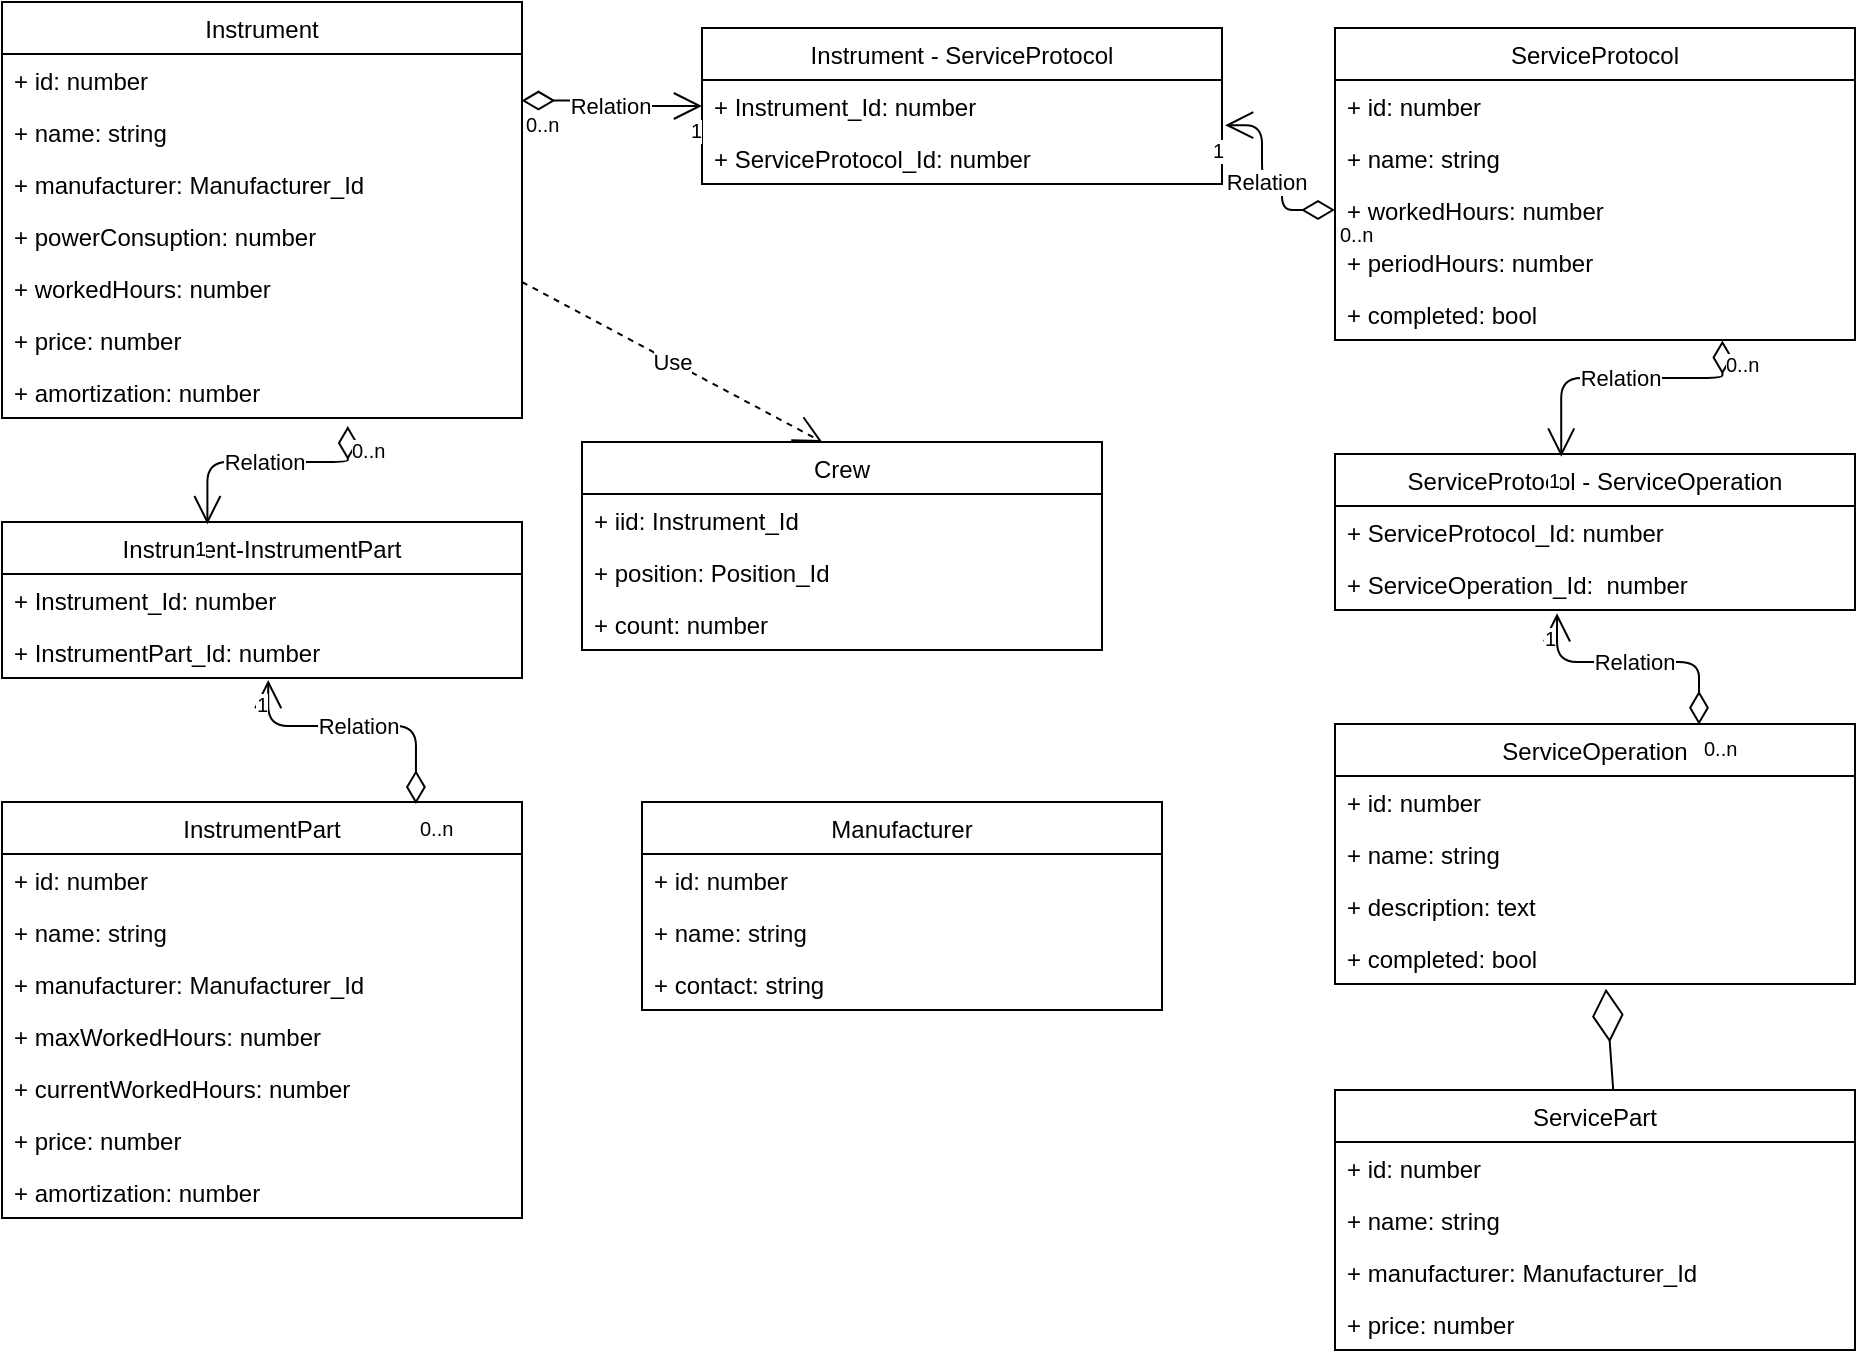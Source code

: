 <mxfile version="12.3.9" type="device" pages="1"><diagram id="hl6SkRGxSXMN09fk2Lmb" name="Page-1"><mxGraphModel dx="1447" dy="750" grid="1" gridSize="10" guides="1" tooltips="1" connect="1" arrows="1" fold="1" page="1" pageScale="1" pageWidth="827" pageHeight="1169" math="0" shadow="0"><root><mxCell id="0"/><mxCell id="1" parent="0"/><mxCell id="scYopCi4ydYiZ-XvlrYl-1" value="Instrument" style="swimlane;fontStyle=0;childLayout=stackLayout;horizontal=1;startSize=26;fillColor=none;horizontalStack=0;resizeParent=1;resizeParentMax=0;resizeLast=0;collapsible=1;marginBottom=0;" parent="1" vertex="1"><mxGeometry x="30" y="40" width="260" height="208" as="geometry"/></mxCell><mxCell id="scYopCi4ydYiZ-XvlrYl-2" value="+ id: number" style="text;strokeColor=none;fillColor=none;align=left;verticalAlign=top;spacingLeft=4;spacingRight=4;overflow=hidden;rotatable=0;points=[[0,0.5],[1,0.5]];portConstraint=eastwest;" parent="scYopCi4ydYiZ-XvlrYl-1" vertex="1"><mxGeometry y="26" width="260" height="26" as="geometry"/></mxCell><mxCell id="scYopCi4ydYiZ-XvlrYl-3" value="+ name: string" style="text;strokeColor=none;fillColor=none;align=left;verticalAlign=top;spacingLeft=4;spacingRight=4;overflow=hidden;rotatable=0;points=[[0,0.5],[1,0.5]];portConstraint=eastwest;" parent="scYopCi4ydYiZ-XvlrYl-1" vertex="1"><mxGeometry y="52" width="260" height="26" as="geometry"/></mxCell><mxCell id="M7lzYhwyVd3ztGFRKIi3-46" value="+ manufacturer: Manufacturer_Id" style="text;strokeColor=none;fillColor=none;align=left;verticalAlign=top;spacingLeft=4;spacingRight=4;overflow=hidden;rotatable=0;points=[[0,0.5],[1,0.5]];portConstraint=eastwest;" vertex="1" parent="scYopCi4ydYiZ-XvlrYl-1"><mxGeometry y="78" width="260" height="26" as="geometry"/></mxCell><mxCell id="scYopCi4ydYiZ-XvlrYl-4" value="+ powerConsuption: number" style="text;strokeColor=none;fillColor=none;align=left;verticalAlign=top;spacingLeft=4;spacingRight=4;overflow=hidden;rotatable=0;points=[[0,0.5],[1,0.5]];portConstraint=eastwest;" parent="scYopCi4ydYiZ-XvlrYl-1" vertex="1"><mxGeometry y="104" width="260" height="26" as="geometry"/></mxCell><mxCell id="scYopCi4ydYiZ-XvlrYl-5" value="+ workedHours: number" style="text;strokeColor=none;fillColor=none;align=left;verticalAlign=top;spacingLeft=4;spacingRight=4;overflow=hidden;rotatable=0;points=[[0,0.5],[1,0.5]];portConstraint=eastwest;" parent="scYopCi4ydYiZ-XvlrYl-1" vertex="1"><mxGeometry y="130" width="260" height="26" as="geometry"/></mxCell><mxCell id="scYopCi4ydYiZ-XvlrYl-6" value="+ price: number" style="text;strokeColor=none;fillColor=none;align=left;verticalAlign=top;spacingLeft=4;spacingRight=4;overflow=hidden;rotatable=0;points=[[0,0.5],[1,0.5]];portConstraint=eastwest;" parent="scYopCi4ydYiZ-XvlrYl-1" vertex="1"><mxGeometry y="156" width="260" height="26" as="geometry"/></mxCell><mxCell id="scYopCi4ydYiZ-XvlrYl-7" value="+ amortization: number" style="text;strokeColor=none;fillColor=none;align=left;verticalAlign=top;spacingLeft=4;spacingRight=4;overflow=hidden;rotatable=0;points=[[0,0.5],[1,0.5]];portConstraint=eastwest;" parent="scYopCi4ydYiZ-XvlrYl-1" vertex="1"><mxGeometry y="182" width="260" height="26" as="geometry"/></mxCell><mxCell id="scYopCi4ydYiZ-XvlrYl-8" value="ServiceProtocol" style="swimlane;fontStyle=0;childLayout=stackLayout;horizontal=1;startSize=26;fillColor=none;horizontalStack=0;resizeParent=1;resizeParentMax=0;resizeLast=0;collapsible=1;marginBottom=0;" parent="1" vertex="1"><mxGeometry x="696.5" y="53" width="260" height="156" as="geometry"/></mxCell><mxCell id="scYopCi4ydYiZ-XvlrYl-9" value="+ id: number" style="text;strokeColor=none;fillColor=none;align=left;verticalAlign=top;spacingLeft=4;spacingRight=4;overflow=hidden;rotatable=0;points=[[0,0.5],[1,0.5]];portConstraint=eastwest;" parent="scYopCi4ydYiZ-XvlrYl-8" vertex="1"><mxGeometry y="26" width="260" height="26" as="geometry"/></mxCell><mxCell id="scYopCi4ydYiZ-XvlrYl-10" value="+ name: string" style="text;strokeColor=none;fillColor=none;align=left;verticalAlign=top;spacingLeft=4;spacingRight=4;overflow=hidden;rotatable=0;points=[[0,0.5],[1,0.5]];portConstraint=eastwest;" parent="scYopCi4ydYiZ-XvlrYl-8" vertex="1"><mxGeometry y="52" width="260" height="26" as="geometry"/></mxCell><mxCell id="scYopCi4ydYiZ-XvlrYl-11" value="+ workedHours: number" style="text;strokeColor=none;fillColor=none;align=left;verticalAlign=top;spacingLeft=4;spacingRight=4;overflow=hidden;rotatable=0;points=[[0,0.5],[1,0.5]];portConstraint=eastwest;" parent="scYopCi4ydYiZ-XvlrYl-8" vertex="1"><mxGeometry y="78" width="260" height="26" as="geometry"/></mxCell><mxCell id="scYopCi4ydYiZ-XvlrYl-12" value="+ periodHours: number" style="text;strokeColor=none;fillColor=none;align=left;verticalAlign=top;spacingLeft=4;spacingRight=4;overflow=hidden;rotatable=0;points=[[0,0.5],[1,0.5]];portConstraint=eastwest;" parent="scYopCi4ydYiZ-XvlrYl-8" vertex="1"><mxGeometry y="104" width="260" height="26" as="geometry"/></mxCell><mxCell id="scYopCi4ydYiZ-XvlrYl-13" value="+ completed: bool" style="text;strokeColor=none;fillColor=none;align=left;verticalAlign=top;spacingLeft=4;spacingRight=4;overflow=hidden;rotatable=0;points=[[0,0.5],[1,0.5]];portConstraint=eastwest;" parent="scYopCi4ydYiZ-XvlrYl-8" vertex="1"><mxGeometry y="130" width="260" height="26" as="geometry"/></mxCell><mxCell id="scYopCi4ydYiZ-XvlrYl-15" value="ServiceOperation" style="swimlane;fontStyle=0;childLayout=stackLayout;horizontal=1;startSize=26;fillColor=none;horizontalStack=0;resizeParent=1;resizeParentMax=0;resizeLast=0;collapsible=1;marginBottom=0;" parent="1" vertex="1"><mxGeometry x="696.5" y="401" width="260" height="130" as="geometry"/></mxCell><mxCell id="scYopCi4ydYiZ-XvlrYl-16" value="+ id: number" style="text;strokeColor=none;fillColor=none;align=left;verticalAlign=top;spacingLeft=4;spacingRight=4;overflow=hidden;rotatable=0;points=[[0,0.5],[1,0.5]];portConstraint=eastwest;" parent="scYopCi4ydYiZ-XvlrYl-15" vertex="1"><mxGeometry y="26" width="260" height="26" as="geometry"/></mxCell><mxCell id="scYopCi4ydYiZ-XvlrYl-17" value="+ name: string" style="text;strokeColor=none;fillColor=none;align=left;verticalAlign=top;spacingLeft=4;spacingRight=4;overflow=hidden;rotatable=0;points=[[0,0.5],[1,0.5]];portConstraint=eastwest;" parent="scYopCi4ydYiZ-XvlrYl-15" vertex="1"><mxGeometry y="52" width="260" height="26" as="geometry"/></mxCell><mxCell id="scYopCi4ydYiZ-XvlrYl-18" value="+ description: text" style="text;strokeColor=none;fillColor=none;align=left;verticalAlign=top;spacingLeft=4;spacingRight=4;overflow=hidden;rotatable=0;points=[[0,0.5],[1,0.5]];portConstraint=eastwest;" parent="scYopCi4ydYiZ-XvlrYl-15" vertex="1"><mxGeometry y="78" width="260" height="26" as="geometry"/></mxCell><mxCell id="scYopCi4ydYiZ-XvlrYl-20" value="+ completed: bool" style="text;strokeColor=none;fillColor=none;align=left;verticalAlign=top;spacingLeft=4;spacingRight=4;overflow=hidden;rotatable=0;points=[[0,0.5],[1,0.5]];portConstraint=eastwest;" parent="scYopCi4ydYiZ-XvlrYl-15" vertex="1"><mxGeometry y="104" width="260" height="26" as="geometry"/></mxCell><mxCell id="scYopCi4ydYiZ-XvlrYl-21" value="InstrumentPart" style="swimlane;fontStyle=0;childLayout=stackLayout;horizontal=1;startSize=26;fillColor=none;horizontalStack=0;resizeParent=1;resizeParentMax=0;resizeLast=0;collapsible=1;marginBottom=0;" parent="1" vertex="1"><mxGeometry x="30" y="440" width="260" height="208" as="geometry"/></mxCell><mxCell id="scYopCi4ydYiZ-XvlrYl-22" value="+ id: number" style="text;strokeColor=none;fillColor=none;align=left;verticalAlign=top;spacingLeft=4;spacingRight=4;overflow=hidden;rotatable=0;points=[[0,0.5],[1,0.5]];portConstraint=eastwest;" parent="scYopCi4ydYiZ-XvlrYl-21" vertex="1"><mxGeometry y="26" width="260" height="26" as="geometry"/></mxCell><mxCell id="scYopCi4ydYiZ-XvlrYl-23" value="+ name: string" style="text;strokeColor=none;fillColor=none;align=left;verticalAlign=top;spacingLeft=4;spacingRight=4;overflow=hidden;rotatable=0;points=[[0,0.5],[1,0.5]];portConstraint=eastwest;" parent="scYopCi4ydYiZ-XvlrYl-21" vertex="1"><mxGeometry y="52" width="260" height="26" as="geometry"/></mxCell><mxCell id="M7lzYhwyVd3ztGFRKIi3-47" value="+ manufacturer: Manufacturer_Id" style="text;strokeColor=none;fillColor=none;align=left;verticalAlign=top;spacingLeft=4;spacingRight=4;overflow=hidden;rotatable=0;points=[[0,0.5],[1,0.5]];portConstraint=eastwest;" vertex="1" parent="scYopCi4ydYiZ-XvlrYl-21"><mxGeometry y="78" width="260" height="26" as="geometry"/></mxCell><mxCell id="scYopCi4ydYiZ-XvlrYl-24" value="+ maxWorkedHours: number" style="text;strokeColor=none;fillColor=none;align=left;verticalAlign=top;spacingLeft=4;spacingRight=4;overflow=hidden;rotatable=0;points=[[0,0.5],[1,0.5]];portConstraint=eastwest;" parent="scYopCi4ydYiZ-XvlrYl-21" vertex="1"><mxGeometry y="104" width="260" height="26" as="geometry"/></mxCell><mxCell id="scYopCi4ydYiZ-XvlrYl-25" value="+ currentWorkedHours: number" style="text;strokeColor=none;fillColor=none;align=left;verticalAlign=top;spacingLeft=4;spacingRight=4;overflow=hidden;rotatable=0;points=[[0,0.5],[1,0.5]];portConstraint=eastwest;" parent="scYopCi4ydYiZ-XvlrYl-21" vertex="1"><mxGeometry y="130" width="260" height="26" as="geometry"/></mxCell><mxCell id="scYopCi4ydYiZ-XvlrYl-26" value="+ price: number" style="text;strokeColor=none;fillColor=none;align=left;verticalAlign=top;spacingLeft=4;spacingRight=4;overflow=hidden;rotatable=0;points=[[0,0.5],[1,0.5]];portConstraint=eastwest;" parent="scYopCi4ydYiZ-XvlrYl-21" vertex="1"><mxGeometry y="156" width="260" height="26" as="geometry"/></mxCell><mxCell id="scYopCi4ydYiZ-XvlrYl-27" value="+ amortization: number" style="text;strokeColor=none;fillColor=none;align=left;verticalAlign=top;spacingLeft=4;spacingRight=4;overflow=hidden;rotatable=0;points=[[0,0.5],[1,0.5]];portConstraint=eastwest;" parent="scYopCi4ydYiZ-XvlrYl-21" vertex="1"><mxGeometry y="182" width="260" height="26" as="geometry"/></mxCell><mxCell id="scYopCi4ydYiZ-XvlrYl-28" value="Crew" style="swimlane;fontStyle=0;childLayout=stackLayout;horizontal=1;startSize=26;fillColor=none;horizontalStack=0;resizeParent=1;resizeParentMax=0;resizeLast=0;collapsible=1;marginBottom=0;" parent="1" vertex="1"><mxGeometry x="320" y="260" width="260" height="104" as="geometry"/></mxCell><mxCell id="scYopCi4ydYiZ-XvlrYl-29" value="+ iid: Instrument_Id" style="text;strokeColor=none;fillColor=none;align=left;verticalAlign=top;spacingLeft=4;spacingRight=4;overflow=hidden;rotatable=0;points=[[0,0.5],[1,0.5]];portConstraint=eastwest;" parent="scYopCi4ydYiZ-XvlrYl-28" vertex="1"><mxGeometry y="26" width="260" height="26" as="geometry"/></mxCell><mxCell id="scYopCi4ydYiZ-XvlrYl-30" value="+ position: Position_Id" style="text;strokeColor=none;fillColor=none;align=left;verticalAlign=top;spacingLeft=4;spacingRight=4;overflow=hidden;rotatable=0;points=[[0,0.5],[1,0.5]];portConstraint=eastwest;" parent="scYopCi4ydYiZ-XvlrYl-28" vertex="1"><mxGeometry y="52" width="260" height="26" as="geometry"/></mxCell><mxCell id="scYopCi4ydYiZ-XvlrYl-31" value="+ count: number" style="text;strokeColor=none;fillColor=none;align=left;verticalAlign=top;spacingLeft=4;spacingRight=4;overflow=hidden;rotatable=0;points=[[0,0.5],[1,0.5]];portConstraint=eastwest;" parent="scYopCi4ydYiZ-XvlrYl-28" vertex="1"><mxGeometry y="78" width="260" height="26" as="geometry"/></mxCell><mxCell id="M7lzYhwyVd3ztGFRKIi3-1" value="Instrument-InstrumentPart" style="swimlane;fontStyle=0;childLayout=stackLayout;horizontal=1;startSize=26;fillColor=none;horizontalStack=0;resizeParent=1;resizeParentMax=0;resizeLast=0;collapsible=1;marginBottom=0;" vertex="1" parent="1"><mxGeometry x="30" y="300" width="260" height="78" as="geometry"/></mxCell><mxCell id="M7lzYhwyVd3ztGFRKIi3-2" value="+ Instrument_Id: number" style="text;strokeColor=none;fillColor=none;align=left;verticalAlign=top;spacingLeft=4;spacingRight=4;overflow=hidden;rotatable=0;points=[[0,0.5],[1,0.5]];portConstraint=eastwest;" vertex="1" parent="M7lzYhwyVd3ztGFRKIi3-1"><mxGeometry y="26" width="260" height="26" as="geometry"/></mxCell><mxCell id="M7lzYhwyVd3ztGFRKIi3-3" value="+ InstrumentPart_Id: number" style="text;strokeColor=none;fillColor=none;align=left;verticalAlign=top;spacingLeft=4;spacingRight=4;overflow=hidden;rotatable=0;points=[[0,0.5],[1,0.5]];portConstraint=eastwest;" vertex="1" parent="M7lzYhwyVd3ztGFRKIi3-1"><mxGeometry y="52" width="260" height="26" as="geometry"/></mxCell><mxCell id="M7lzYhwyVd3ztGFRKIi3-8" value="Relation" style="endArrow=open;html=1;endSize=12;startArrow=diamondThin;startSize=14;startFill=0;edgeStyle=orthogonalEdgeStyle;entryX=0.395;entryY=0.014;entryDx=0;entryDy=0;entryPerimeter=0;exitX=0.665;exitY=1.154;exitDx=0;exitDy=0;exitPerimeter=0;" edge="1" parent="1" source="scYopCi4ydYiZ-XvlrYl-7" target="M7lzYhwyVd3ztGFRKIi3-1"><mxGeometry relative="1" as="geometry"><mxPoint x="100" y="250" as="sourcePoint"/><mxPoint x="260" y="250" as="targetPoint"/><Array as="points"><mxPoint x="203" y="270"/><mxPoint x="133" y="270"/></Array></mxGeometry></mxCell><mxCell id="M7lzYhwyVd3ztGFRKIi3-9" value="0..n" style="resizable=0;html=1;align=left;verticalAlign=top;labelBackgroundColor=#ffffff;fontSize=10;" connectable="0" vertex="1" parent="M7lzYhwyVd3ztGFRKIi3-8"><mxGeometry x="-1" relative="1" as="geometry"/></mxCell><mxCell id="M7lzYhwyVd3ztGFRKIi3-10" value="1" style="resizable=0;html=1;align=right;verticalAlign=top;labelBackgroundColor=#ffffff;fontSize=10;" connectable="0" vertex="1" parent="M7lzYhwyVd3ztGFRKIi3-8"><mxGeometry x="1" relative="1" as="geometry"/></mxCell><mxCell id="M7lzYhwyVd3ztGFRKIi3-11" value="Relation" style="endArrow=open;html=1;endSize=12;startArrow=diamondThin;startSize=14;startFill=0;edgeStyle=orthogonalEdgeStyle;entryX=0.512;entryY=1.038;entryDx=0;entryDy=0;entryPerimeter=0;exitX=0.796;exitY=0.005;exitDx=0;exitDy=0;exitPerimeter=0;" edge="1" parent="1" source="scYopCi4ydYiZ-XvlrYl-21" target="M7lzYhwyVd3ztGFRKIi3-3"><mxGeometry relative="1" as="geometry"><mxPoint x="70" y="400" as="sourcePoint"/><mxPoint x="230" y="400" as="targetPoint"/><Array as="points"><mxPoint x="237" y="402"/><mxPoint x="163" y="402"/></Array></mxGeometry></mxCell><mxCell id="M7lzYhwyVd3ztGFRKIi3-12" value="0..n" style="resizable=0;html=1;align=left;verticalAlign=top;labelBackgroundColor=#ffffff;fontSize=10;" connectable="0" vertex="1" parent="M7lzYhwyVd3ztGFRKIi3-11"><mxGeometry x="-1" relative="1" as="geometry"/></mxCell><mxCell id="M7lzYhwyVd3ztGFRKIi3-13" value="1" style="resizable=0;html=1;align=right;verticalAlign=top;labelBackgroundColor=#ffffff;fontSize=10;" connectable="0" vertex="1" parent="M7lzYhwyVd3ztGFRKIi3-11"><mxGeometry x="1" relative="1" as="geometry"/></mxCell><mxCell id="M7lzYhwyVd3ztGFRKIi3-14" value="ServiceProtocol - ServiceOperation" style="swimlane;fontStyle=0;childLayout=stackLayout;horizontal=1;startSize=26;fillColor=none;horizontalStack=0;resizeParent=1;resizeParentMax=0;resizeLast=0;collapsible=1;marginBottom=0;" vertex="1" parent="1"><mxGeometry x="696.5" y="266" width="260" height="78" as="geometry"/></mxCell><mxCell id="M7lzYhwyVd3ztGFRKIi3-15" value="+ ServiceProtocol_Id: number" style="text;strokeColor=none;fillColor=none;align=left;verticalAlign=top;spacingLeft=4;spacingRight=4;overflow=hidden;rotatable=0;points=[[0,0.5],[1,0.5]];portConstraint=eastwest;" vertex="1" parent="M7lzYhwyVd3ztGFRKIi3-14"><mxGeometry y="26" width="260" height="26" as="geometry"/></mxCell><mxCell id="M7lzYhwyVd3ztGFRKIi3-16" value="+ ServiceOperation_Id:  number" style="text;strokeColor=none;fillColor=none;align=left;verticalAlign=top;spacingLeft=4;spacingRight=4;overflow=hidden;rotatable=0;points=[[0,0.5],[1,0.5]];portConstraint=eastwest;" vertex="1" parent="M7lzYhwyVd3ztGFRKIi3-14"><mxGeometry y="52" width="260" height="26" as="geometry"/></mxCell><mxCell id="M7lzYhwyVd3ztGFRKIi3-19" value="Relation" style="endArrow=open;html=1;endSize=12;startArrow=diamondThin;startSize=14;startFill=0;edgeStyle=orthogonalEdgeStyle;entryX=0.395;entryY=0.014;entryDx=0;entryDy=0;entryPerimeter=0;exitX=0.745;exitY=1.011;exitDx=0;exitDy=0;exitPerimeter=0;" edge="1" parent="1" source="scYopCi4ydYiZ-XvlrYl-13"><mxGeometry relative="1" as="geometry"><mxPoint x="879" y="206" as="sourcePoint"/><mxPoint x="809.618" y="267.324" as="targetPoint"/><Array as="points"><mxPoint x="890" y="228"/><mxPoint x="810" y="228"/></Array></mxGeometry></mxCell><mxCell id="M7lzYhwyVd3ztGFRKIi3-20" value="0..n" style="resizable=0;html=1;align=left;verticalAlign=top;labelBackgroundColor=#ffffff;fontSize=10;" connectable="0" vertex="1" parent="M7lzYhwyVd3ztGFRKIi3-19"><mxGeometry x="-1" relative="1" as="geometry"/></mxCell><mxCell id="M7lzYhwyVd3ztGFRKIi3-21" value="1" style="resizable=0;html=1;align=right;verticalAlign=top;labelBackgroundColor=#ffffff;fontSize=10;" connectable="0" vertex="1" parent="M7lzYhwyVd3ztGFRKIi3-19"><mxGeometry x="1" relative="1" as="geometry"/></mxCell><mxCell id="M7lzYhwyVd3ztGFRKIi3-22" value="Relation" style="endArrow=open;html=1;endSize=12;startArrow=diamondThin;startSize=14;startFill=0;edgeStyle=orthogonalEdgeStyle;entryX=0.427;entryY=1.064;entryDx=0;entryDy=0;entryPerimeter=0;exitX=0.7;exitY=0.003;exitDx=0;exitDy=0;exitPerimeter=0;" edge="1" parent="1" source="scYopCi4ydYiZ-XvlrYl-15" target="M7lzYhwyVd3ztGFRKIi3-16"><mxGeometry relative="1" as="geometry"><mxPoint x="879.529" y="342.147" as="sourcePoint"/><mxPoint x="810.118" y="403.324" as="targetPoint"/><Array as="points"><mxPoint x="878" y="370"/><mxPoint x="807" y="370"/></Array></mxGeometry></mxCell><mxCell id="M7lzYhwyVd3ztGFRKIi3-23" value="0..n" style="resizable=0;html=1;align=left;verticalAlign=top;labelBackgroundColor=#ffffff;fontSize=10;" connectable="0" vertex="1" parent="M7lzYhwyVd3ztGFRKIi3-22"><mxGeometry x="-1" relative="1" as="geometry"/></mxCell><mxCell id="M7lzYhwyVd3ztGFRKIi3-24" value="1" style="resizable=0;html=1;align=right;verticalAlign=top;labelBackgroundColor=#ffffff;fontSize=10;" connectable="0" vertex="1" parent="M7lzYhwyVd3ztGFRKIi3-22"><mxGeometry x="1" relative="1" as="geometry"/></mxCell><mxCell id="M7lzYhwyVd3ztGFRKIi3-25" value="Instrument - ServiceProtocol" style="swimlane;fontStyle=0;childLayout=stackLayout;horizontal=1;startSize=26;fillColor=none;horizontalStack=0;resizeParent=1;resizeParentMax=0;resizeLast=0;collapsible=1;marginBottom=0;" vertex="1" parent="1"><mxGeometry x="380" y="53" width="260" height="78" as="geometry"/></mxCell><mxCell id="M7lzYhwyVd3ztGFRKIi3-26" value="+ Instrument_Id: number" style="text;strokeColor=none;fillColor=none;align=left;verticalAlign=top;spacingLeft=4;spacingRight=4;overflow=hidden;rotatable=0;points=[[0,0.5],[1,0.5]];portConstraint=eastwest;" vertex="1" parent="M7lzYhwyVd3ztGFRKIi3-25"><mxGeometry y="26" width="260" height="26" as="geometry"/></mxCell><mxCell id="M7lzYhwyVd3ztGFRKIi3-27" value="+ ServiceProtocol_Id: number" style="text;strokeColor=none;fillColor=none;align=left;verticalAlign=top;spacingLeft=4;spacingRight=4;overflow=hidden;rotatable=0;points=[[0,0.5],[1,0.5]];portConstraint=eastwest;" vertex="1" parent="M7lzYhwyVd3ztGFRKIi3-25"><mxGeometry y="52" width="260" height="26" as="geometry"/></mxCell><mxCell id="M7lzYhwyVd3ztGFRKIi3-31" value="Relation" style="endArrow=open;html=1;endSize=12;startArrow=diamondThin;startSize=14;startFill=0;edgeStyle=orthogonalEdgeStyle;entryX=0;entryY=0.5;entryDx=0;entryDy=0;exitX=0.999;exitY=0.896;exitDx=0;exitDy=0;exitPerimeter=0;" edge="1" parent="1" source="scYopCi4ydYiZ-XvlrYl-2" target="M7lzYhwyVd3ztGFRKIi3-26"><mxGeometry relative="1" as="geometry"><mxPoint x="360" y="91.833" as="sourcePoint"/><mxPoint x="290" y="153.5" as="targetPoint"/><Array as="points"><mxPoint x="320" y="89"/><mxPoint x="320" y="92"/></Array></mxGeometry></mxCell><mxCell id="M7lzYhwyVd3ztGFRKIi3-32" value="0..n" style="resizable=0;html=1;align=left;verticalAlign=top;labelBackgroundColor=#ffffff;fontSize=10;" connectable="0" vertex="1" parent="M7lzYhwyVd3ztGFRKIi3-31"><mxGeometry x="-1" relative="1" as="geometry"/></mxCell><mxCell id="M7lzYhwyVd3ztGFRKIi3-33" value="1" style="resizable=0;html=1;align=right;verticalAlign=top;labelBackgroundColor=#ffffff;fontSize=10;" connectable="0" vertex="1" parent="M7lzYhwyVd3ztGFRKIi3-31"><mxGeometry x="1" relative="1" as="geometry"/></mxCell><mxCell id="M7lzYhwyVd3ztGFRKIi3-34" value="Relation" style="endArrow=open;html=1;endSize=12;startArrow=diamondThin;startSize=14;startFill=0;edgeStyle=orthogonalEdgeStyle;entryX=1.006;entryY=-0.13;entryDx=0;entryDy=0;exitX=0;exitY=0.5;exitDx=0;exitDy=0;entryPerimeter=0;" edge="1" parent="1" source="scYopCi4ydYiZ-XvlrYl-11" target="M7lzYhwyVd3ztGFRKIi3-27"><mxGeometry relative="1" as="geometry"><mxPoint x="488.588" y="190.676" as="sourcePoint"/><mxPoint x="579.176" y="193.029" as="targetPoint"/><Array as="points"><mxPoint x="670" y="144"/><mxPoint x="670" y="130"/><mxPoint x="660" y="130"/><mxPoint x="660" y="102"/></Array></mxGeometry></mxCell><mxCell id="M7lzYhwyVd3ztGFRKIi3-35" value="0..n" style="resizable=0;html=1;align=left;verticalAlign=top;labelBackgroundColor=#ffffff;fontSize=10;" connectable="0" vertex="1" parent="M7lzYhwyVd3ztGFRKIi3-34"><mxGeometry x="-1" relative="1" as="geometry"/></mxCell><mxCell id="M7lzYhwyVd3ztGFRKIi3-36" value="1" style="resizable=0;html=1;align=right;verticalAlign=top;labelBackgroundColor=#ffffff;fontSize=10;" connectable="0" vertex="1" parent="M7lzYhwyVd3ztGFRKIi3-34"><mxGeometry x="1" relative="1" as="geometry"/></mxCell><mxCell id="M7lzYhwyVd3ztGFRKIi3-38" value="Use" style="endArrow=open;endSize=12;dashed=1;html=1;entryX=0.462;entryY=0;entryDx=0;entryDy=0;entryPerimeter=0;" edge="1" parent="1" target="scYopCi4ydYiZ-XvlrYl-28"><mxGeometry width="160" relative="1" as="geometry"><mxPoint x="290" y="180" as="sourcePoint"/><mxPoint x="450" y="180" as="targetPoint"/></mxGeometry></mxCell><mxCell id="M7lzYhwyVd3ztGFRKIi3-39" value="ServicePart" style="swimlane;fontStyle=0;childLayout=stackLayout;horizontal=1;startSize=26;fillColor=none;horizontalStack=0;resizeParent=1;resizeParentMax=0;resizeLast=0;collapsible=1;marginBottom=0;" vertex="1" parent="1"><mxGeometry x="696.5" y="584" width="260" height="130" as="geometry"/></mxCell><mxCell id="M7lzYhwyVd3ztGFRKIi3-40" value="+ id: number" style="text;strokeColor=none;fillColor=none;align=left;verticalAlign=top;spacingLeft=4;spacingRight=4;overflow=hidden;rotatable=0;points=[[0,0.5],[1,0.5]];portConstraint=eastwest;" vertex="1" parent="M7lzYhwyVd3ztGFRKIi3-39"><mxGeometry y="26" width="260" height="26" as="geometry"/></mxCell><mxCell id="M7lzYhwyVd3ztGFRKIi3-41" value="+ name: string" style="text;strokeColor=none;fillColor=none;align=left;verticalAlign=top;spacingLeft=4;spacingRight=4;overflow=hidden;rotatable=0;points=[[0,0.5],[1,0.5]];portConstraint=eastwest;" vertex="1" parent="M7lzYhwyVd3ztGFRKIi3-39"><mxGeometry y="52" width="260" height="26" as="geometry"/></mxCell><mxCell id="M7lzYhwyVd3ztGFRKIi3-48" value="+ manufacturer: Manufacturer_Id" style="text;strokeColor=none;fillColor=none;align=left;verticalAlign=top;spacingLeft=4;spacingRight=4;overflow=hidden;rotatable=0;points=[[0,0.5],[1,0.5]];portConstraint=eastwest;" vertex="1" parent="M7lzYhwyVd3ztGFRKIi3-39"><mxGeometry y="78" width="260" height="26" as="geometry"/></mxCell><mxCell id="M7lzYhwyVd3ztGFRKIi3-42" value="+ price: number" style="text;strokeColor=none;fillColor=none;align=left;verticalAlign=top;spacingLeft=4;spacingRight=4;overflow=hidden;rotatable=0;points=[[0,0.5],[1,0.5]];portConstraint=eastwest;" vertex="1" parent="M7lzYhwyVd3ztGFRKIi3-39"><mxGeometry y="104" width="260" height="26" as="geometry"/></mxCell><mxCell id="M7lzYhwyVd3ztGFRKIi3-45" value="" style="endArrow=diamondThin;endFill=0;endSize=24;html=1;entryX=0.521;entryY=1.09;entryDx=0;entryDy=0;entryPerimeter=0;exitX=0.535;exitY=-0.001;exitDx=0;exitDy=0;exitPerimeter=0;" edge="1" parent="1" source="M7lzYhwyVd3ztGFRKIi3-39" target="scYopCi4ydYiZ-XvlrYl-20"><mxGeometry width="160" relative="1" as="geometry"><mxPoint x="530" y="560" as="sourcePoint"/><mxPoint x="690" y="560" as="targetPoint"/></mxGeometry></mxCell><mxCell id="M7lzYhwyVd3ztGFRKIi3-49" value="Manufacturer" style="swimlane;fontStyle=0;childLayout=stackLayout;horizontal=1;startSize=26;fillColor=none;horizontalStack=0;resizeParent=1;resizeParentMax=0;resizeLast=0;collapsible=1;marginBottom=0;" vertex="1" parent="1"><mxGeometry x="350" y="440" width="260" height="104" as="geometry"/></mxCell><mxCell id="M7lzYhwyVd3ztGFRKIi3-50" value="+ id: number" style="text;strokeColor=none;fillColor=none;align=left;verticalAlign=top;spacingLeft=4;spacingRight=4;overflow=hidden;rotatable=0;points=[[0,0.5],[1,0.5]];portConstraint=eastwest;" vertex="1" parent="M7lzYhwyVd3ztGFRKIi3-49"><mxGeometry y="26" width="260" height="26" as="geometry"/></mxCell><mxCell id="M7lzYhwyVd3ztGFRKIi3-51" value="+ name: string" style="text;strokeColor=none;fillColor=none;align=left;verticalAlign=top;spacingLeft=4;spacingRight=4;overflow=hidden;rotatable=0;points=[[0,0.5],[1,0.5]];portConstraint=eastwest;" vertex="1" parent="M7lzYhwyVd3ztGFRKIi3-49"><mxGeometry y="52" width="260" height="26" as="geometry"/></mxCell><mxCell id="M7lzYhwyVd3ztGFRKIi3-52" value="+ contact: string" style="text;strokeColor=none;fillColor=none;align=left;verticalAlign=top;spacingLeft=4;spacingRight=4;overflow=hidden;rotatable=0;points=[[0,0.5],[1,0.5]];portConstraint=eastwest;" vertex="1" parent="M7lzYhwyVd3ztGFRKIi3-49"><mxGeometry y="78" width="260" height="26" as="geometry"/></mxCell></root></mxGraphModel></diagram></mxfile>